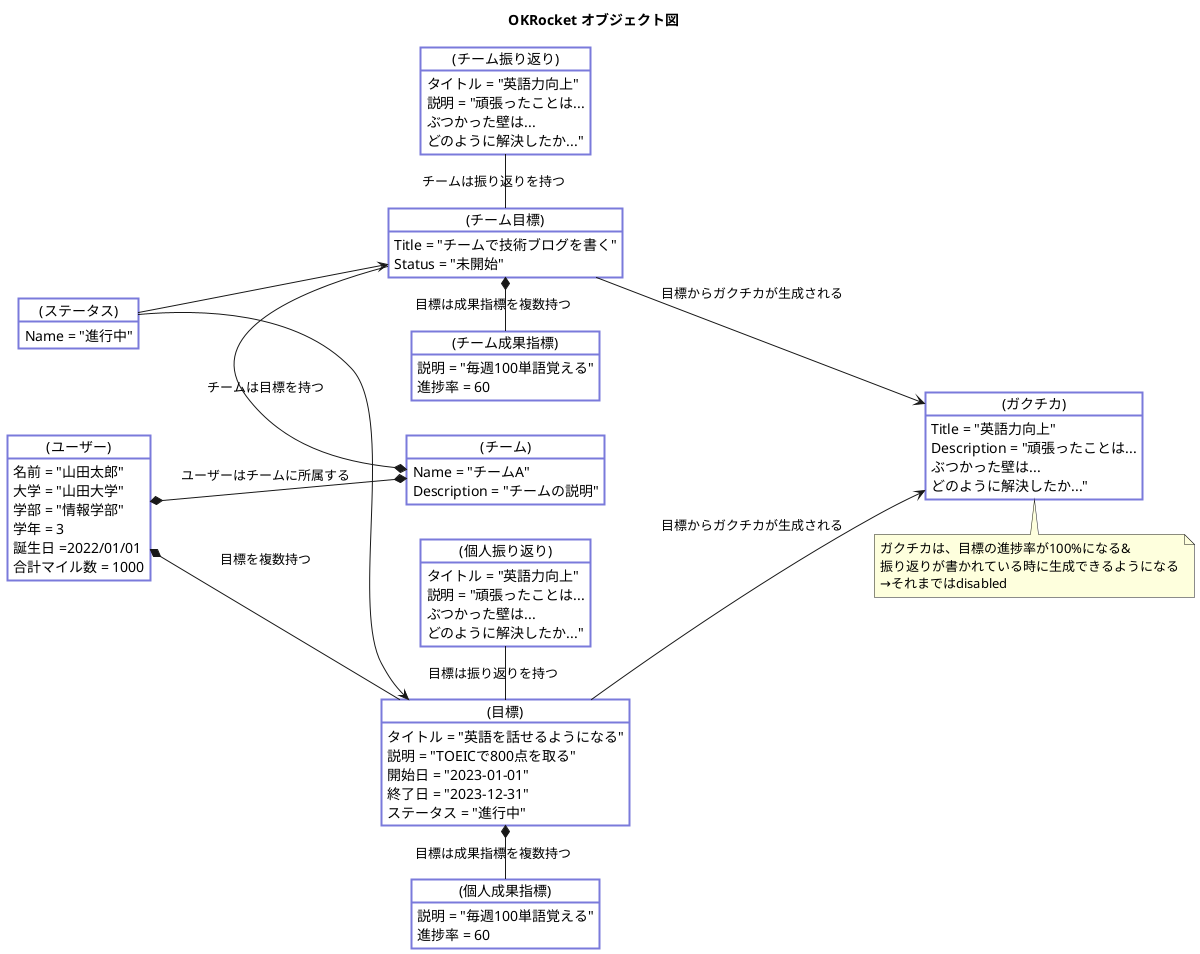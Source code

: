 @startuml
title OKRocket オブジェクト図

left to right direction

skinparam object {
  BackgroundColor #ffffff
  BorderColor #7a7adb
  FontColor #000000
  BorderThickness 2
}

object "(ユーザー)" as User {
  名前 = "山田太郎"
  大学 = "山田大学"
  学部 = "情報学部"
  学年 = 3
  誕生日 =2022/01/01
  合計マイル数 = 1000
}

object "(目標)" as Objective {
  タイトル = "英語を話せるようになる"
  説明 = "TOEICで800点を取る"
  開始日 = "2023-01-01"
  終了日 = "2023-12-31"
  ステータス = "進行中"
}

object "(個人成果指標)" as KeyResult {
  説明 = "毎週100単語覚える"
  進捗率 = 60
}

object "(チーム成果指標)" as TeamKeyResult {
  説明 = "毎週100単語覚える"
  進捗率 = 60
}

object "(個人振り返り)" as Reflection {
  タイトル = "英語力向上"
  説明 = "頑張ったことは...\nぶつかった壁は...\nどのように解決したか..."
}
object "(チーム振り返り)" as TeamReflection {
  タイトル = "英語力向上"
  説明 = "頑張ったことは...\nぶつかった壁は...\nどのように解決したか..."
}

object "(ガクチカ)" as Gakutika {
  Title = "英語力向上"
  Description = "頑張ったことは...\nぶつかった壁は...\nどのように解決したか..."
}
note bottom of Gakutika
  ガクチカは、目標の進捗率が100%になる&
  振り返りが書かれている時に生成できるようになる
  →それまではdisabled
end note


object "(チーム)" as Team {
  Name = "チームA"
  Description = "チームの説明"
}

object "(チーム目標)" as TeamObjective {
  Title = "チームで技術ブログを書く"
  Status = "未開始"
}

object "(ステータス)" as Status {
  Name = "進行中"
}

User *--* Team : "ユーザーはチームに所属する"

Objective -up-* User : "目標を複数持つ"
Objective *- KeyResult : "目標は成果指標を複数持つ"
Objective -left- Reflection : "目標は振り返りを持つ"

TeamObjective -* Team : "チームは目標を持つ"
TeamObjective *-  TeamKeyResult : "目標は成果指標を複数持つ"
TeamObjective -left- TeamReflection : "チームは振り返りを持つ"

Objective --> Gakutika : "目標からガクチカが生成される"
TeamObjective --> Gakutika : "目標からガクチカが生成される"

Status --> TeamObjective
Status --> Objective


@enduml
